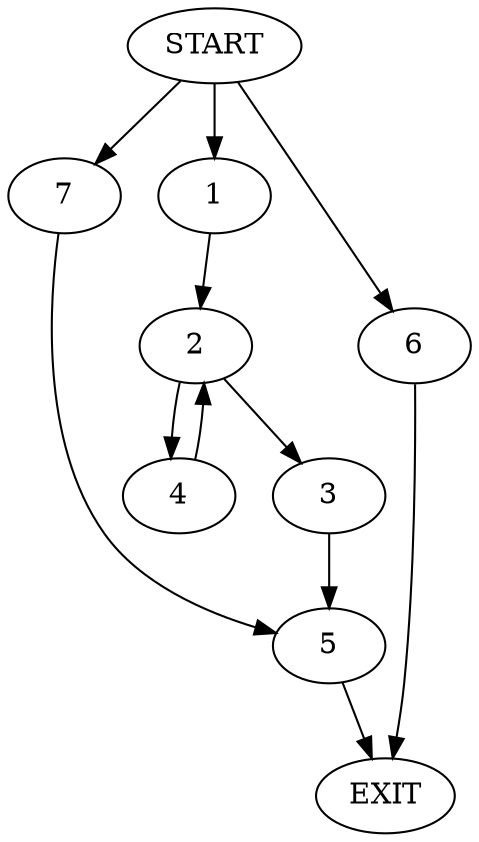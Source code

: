 digraph {
0 [label="START"]
8 [label="EXIT"]
0 -> 1
1 -> 2
2 -> 3
2 -> 4
3 -> 5
4 -> 2
5 -> 8
0 -> 6
6 -> 8
0 -> 7
7 -> 5
}
